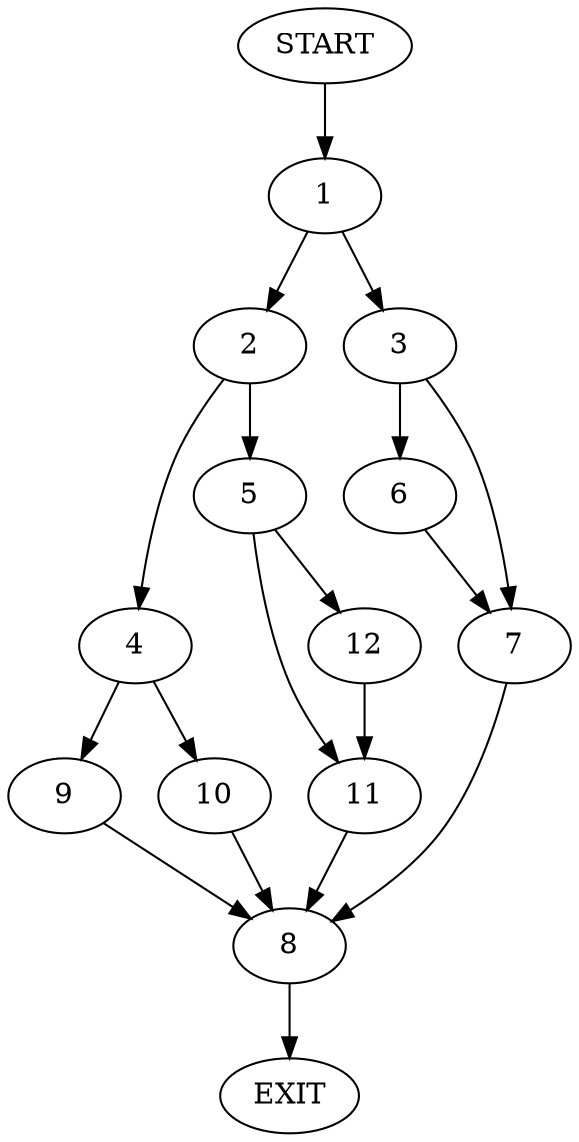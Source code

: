 digraph {
0 [label="START"]
13 [label="EXIT"]
0 -> 1
1 -> 2
1 -> 3
2 -> 4
2 -> 5
3 -> 6
3 -> 7
6 -> 7
7 -> 8
8 -> 13
4 -> 9
4 -> 10
5 -> 11
5 -> 12
11 -> 8
12 -> 11
10 -> 8
9 -> 8
}
